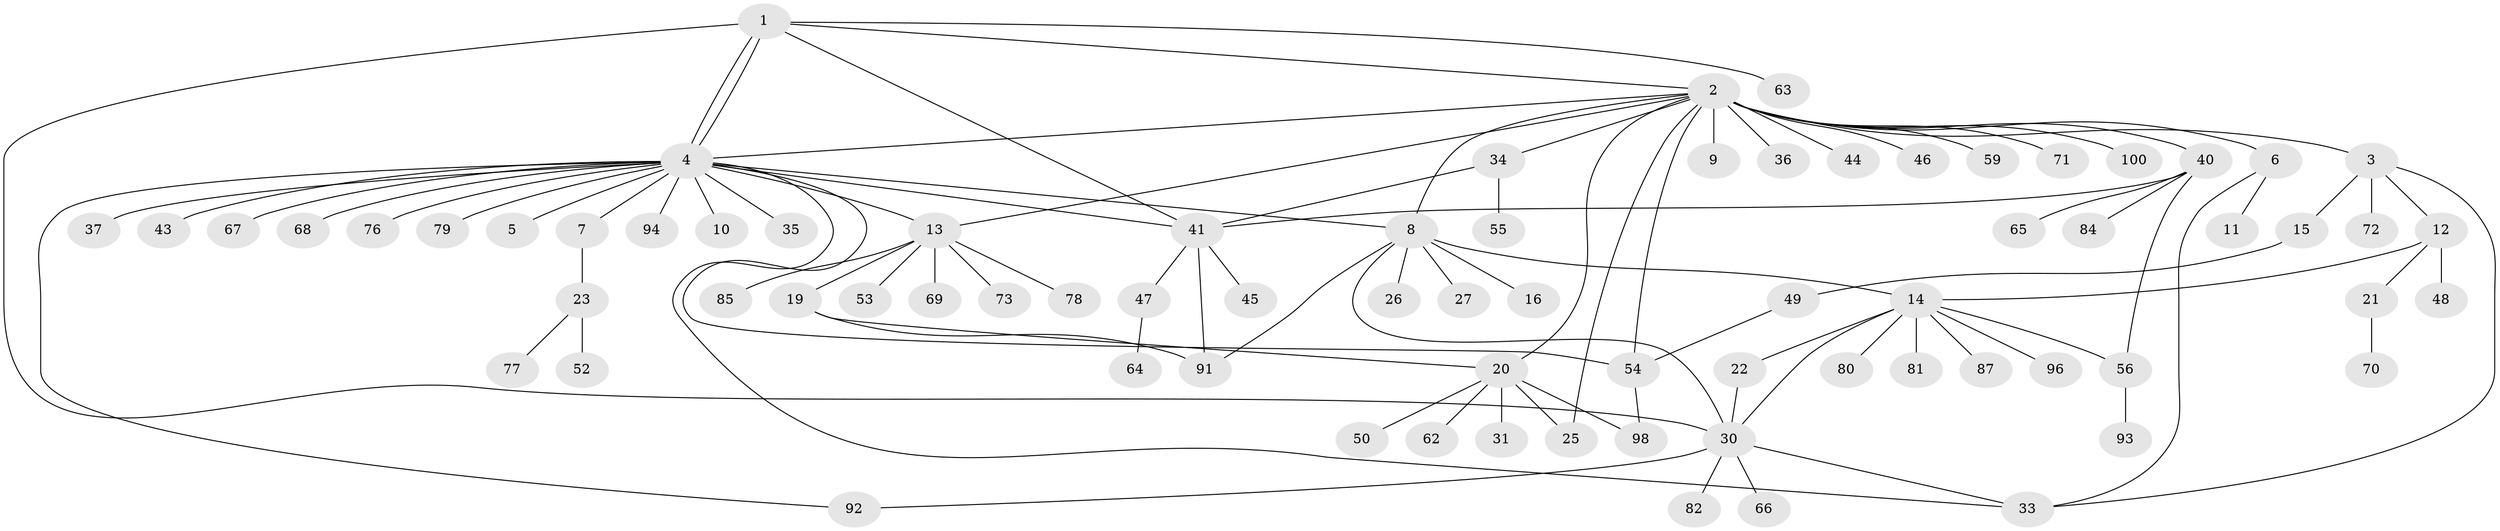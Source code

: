 // original degree distribution, {5: 0.03, 19: 0.01, 6: 0.02, 20: 0.01, 2: 0.15, 4: 0.04, 3: 0.08, 8: 0.02, 1: 0.6, 9: 0.02, 7: 0.02}
// Generated by graph-tools (version 1.1) at 2025/11/02/21/25 10:11:08]
// undirected, 76 vertices, 98 edges
graph export_dot {
graph [start="1"]
  node [color=gray90,style=filled];
  1 [super="+51"];
  2 [super="+61"];
  3 [super="+18"];
  4 [super="+28"];
  5 [super="+29"];
  6 [super="+75"];
  7 [super="+99"];
  8 [super="+24"];
  9;
  10 [super="+17"];
  11;
  12 [super="+32"];
  13 [super="+60"];
  14 [super="+38"];
  15 [super="+57"];
  16;
  19 [super="+95"];
  20 [super="+58"];
  21;
  22;
  23;
  25 [super="+86"];
  26;
  27;
  30 [super="+39"];
  31;
  33;
  34;
  35;
  36;
  37;
  40 [super="+42"];
  41 [super="+83"];
  43;
  44;
  45;
  46;
  47 [super="+90"];
  48;
  49;
  50;
  52;
  53;
  54 [super="+74"];
  55;
  56 [super="+89"];
  59;
  62;
  63;
  64;
  65;
  66;
  67;
  68;
  69;
  70;
  71;
  72;
  73 [super="+88"];
  76;
  77;
  78;
  79;
  80;
  81;
  82;
  84;
  85;
  87;
  91 [super="+97"];
  92;
  93;
  94;
  96;
  98;
  100;
  1 -- 2;
  1 -- 4;
  1 -- 4;
  1 -- 63;
  1 -- 30;
  1 -- 41;
  2 -- 3;
  2 -- 4;
  2 -- 6;
  2 -- 8;
  2 -- 9;
  2 -- 13;
  2 -- 20;
  2 -- 34;
  2 -- 36;
  2 -- 40;
  2 -- 44;
  2 -- 46;
  2 -- 54;
  2 -- 59;
  2 -- 71;
  2 -- 100;
  2 -- 25;
  3 -- 12;
  3 -- 15;
  3 -- 33;
  3 -- 72;
  4 -- 5;
  4 -- 7;
  4 -- 8;
  4 -- 10;
  4 -- 13;
  4 -- 35;
  4 -- 37;
  4 -- 41;
  4 -- 43;
  4 -- 54;
  4 -- 67;
  4 -- 68;
  4 -- 76;
  4 -- 79;
  4 -- 92;
  4 -- 94;
  4 -- 33;
  6 -- 11;
  6 -- 33;
  7 -- 23;
  8 -- 16;
  8 -- 26;
  8 -- 27;
  8 -- 30;
  8 -- 91;
  8 -- 14;
  12 -- 14;
  12 -- 21;
  12 -- 48;
  13 -- 19;
  13 -- 53;
  13 -- 69;
  13 -- 73;
  13 -- 78;
  13 -- 85;
  14 -- 22;
  14 -- 30;
  14 -- 56;
  14 -- 81;
  14 -- 87;
  14 -- 96;
  14 -- 80;
  15 -- 49;
  19 -- 20;
  19 -- 91;
  20 -- 25;
  20 -- 31;
  20 -- 50;
  20 -- 62;
  20 -- 98;
  21 -- 70;
  22 -- 30;
  23 -- 52;
  23 -- 77;
  30 -- 33;
  30 -- 66;
  30 -- 82;
  30 -- 92;
  34 -- 41;
  34 -- 55;
  40 -- 41;
  40 -- 56;
  40 -- 65;
  40 -- 84;
  41 -- 45;
  41 -- 47;
  41 -- 91;
  47 -- 64;
  49 -- 54;
  54 -- 98;
  56 -- 93;
}
